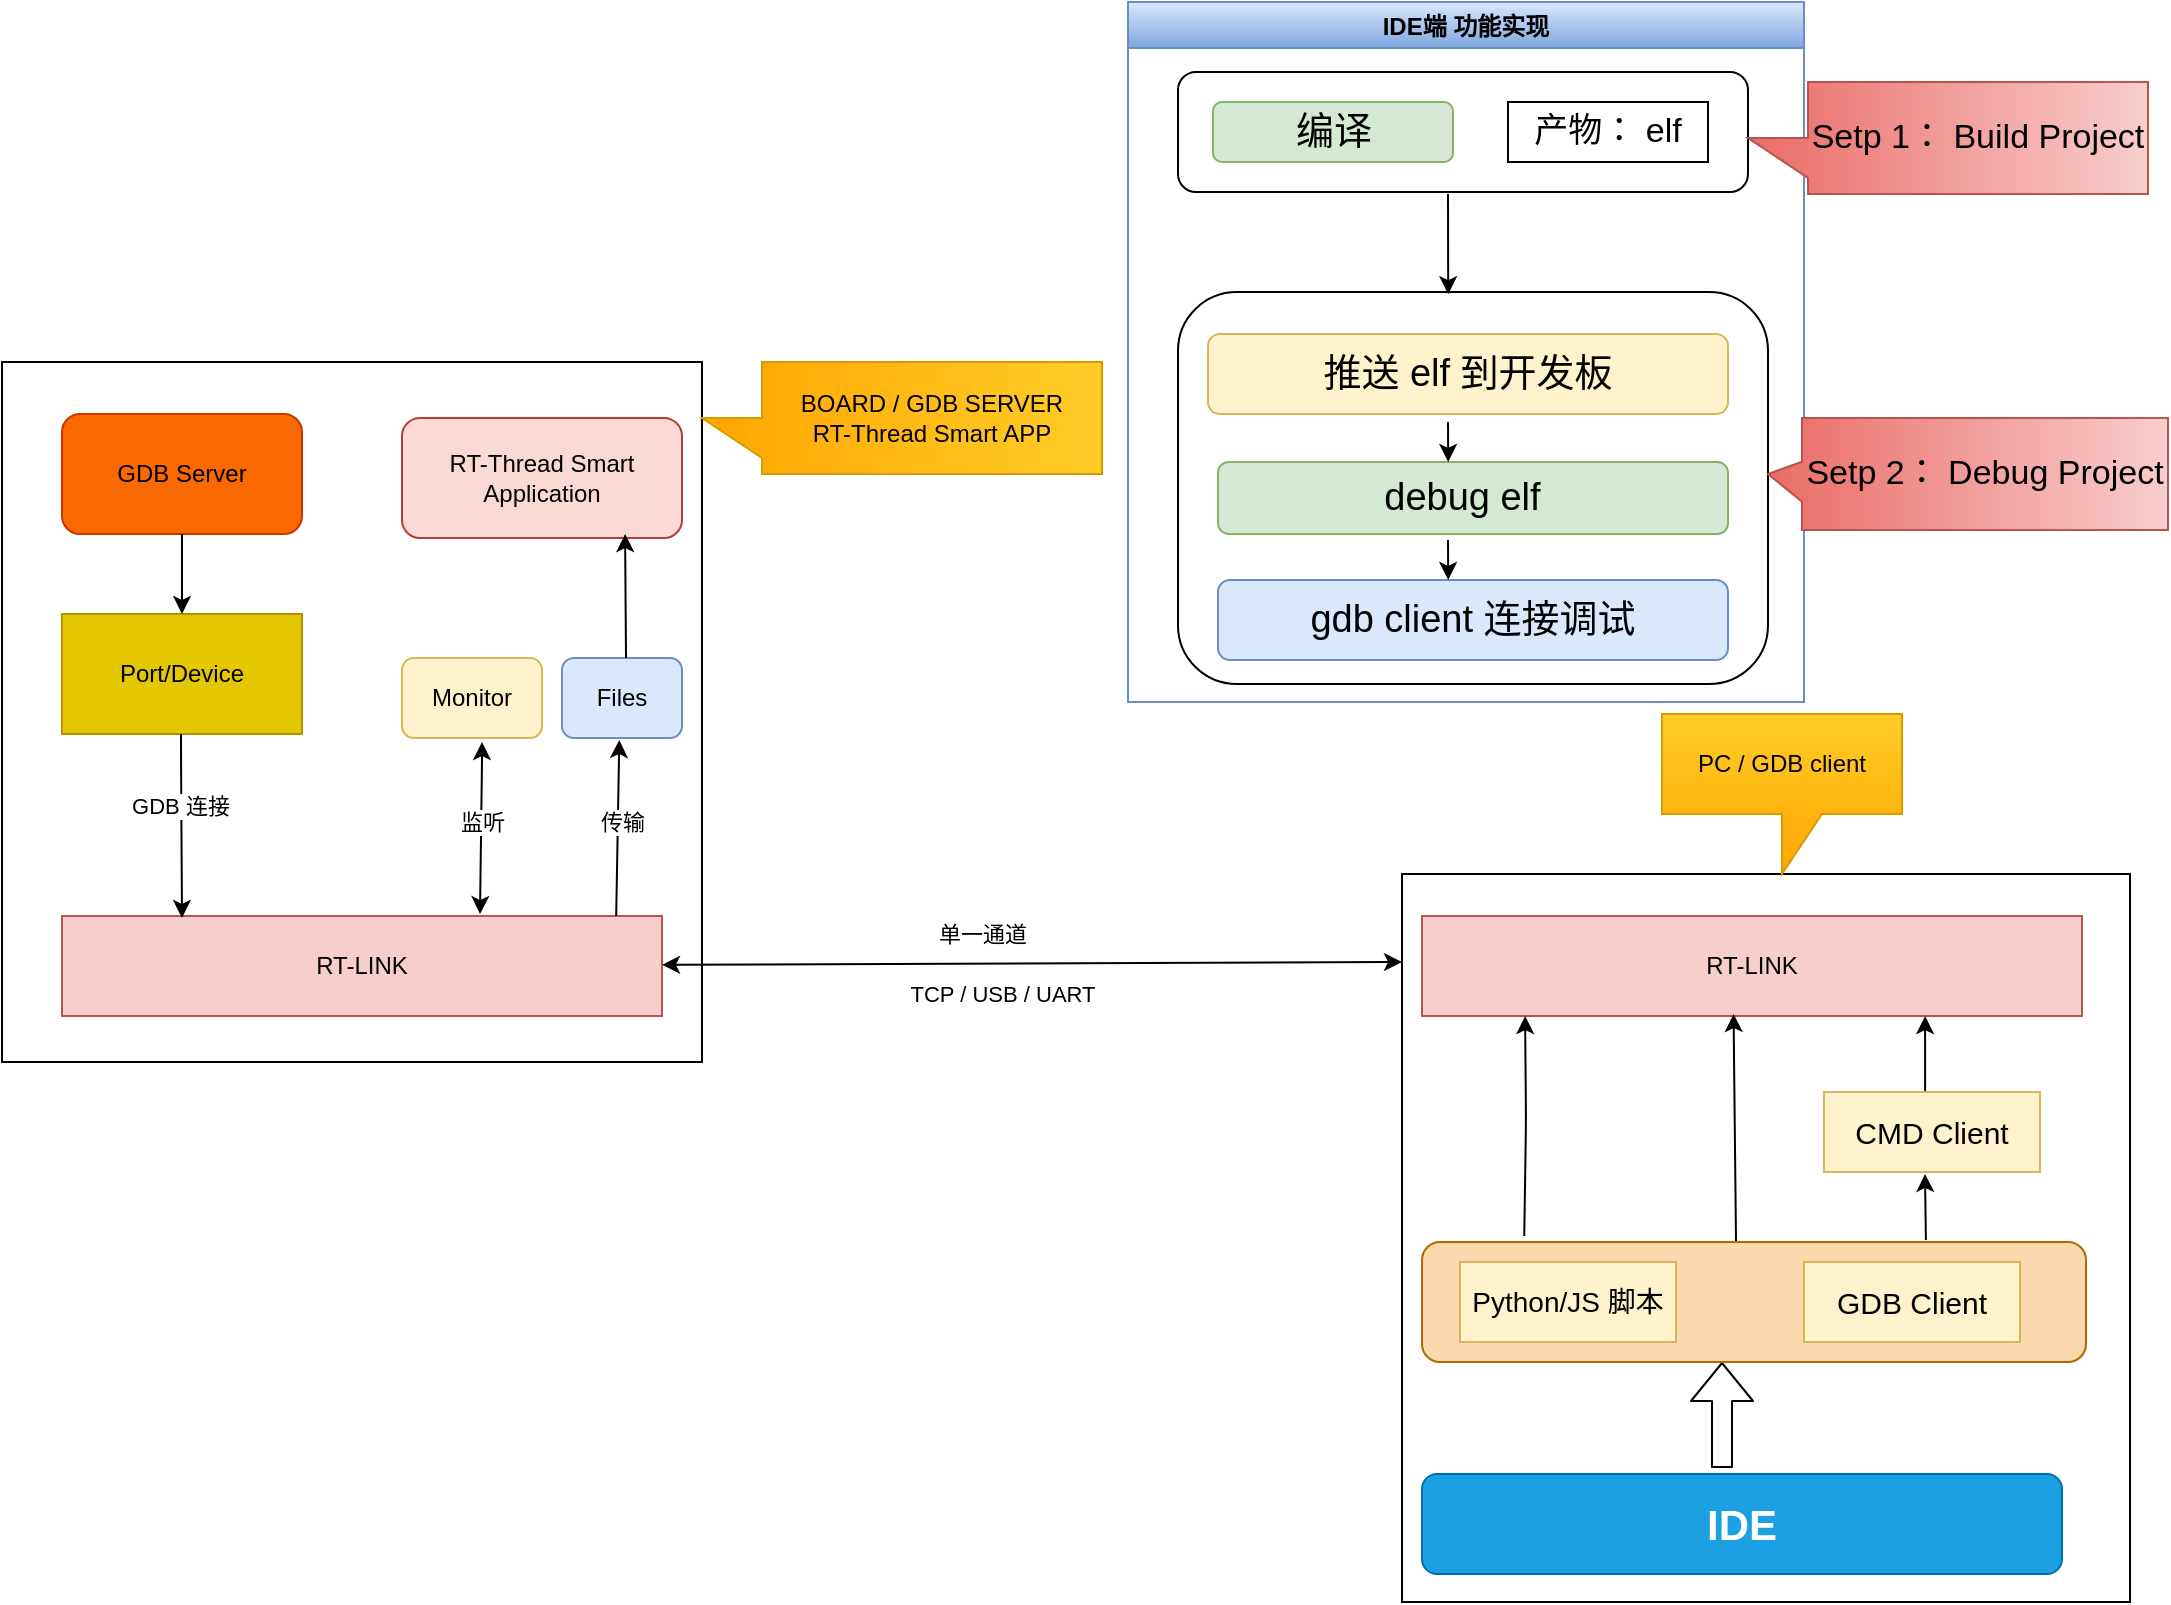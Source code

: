 <mxfile version="14.8.3" type="github">
  <diagram id="A2IVI67hxQaLlnJ7Vluo" name="第 1 页">
    <mxGraphModel dx="1422" dy="762" grid="1" gridSize="10" guides="1" tooltips="1" connect="1" arrows="1" fold="1" page="1" pageScale="1" pageWidth="1169" pageHeight="827" math="0" shadow="0">
      <root>
        <mxCell id="0" />
        <mxCell id="1" parent="0" />
        <mxCell id="T_i7_dD8qnWPCn1tJrEs-1" value="" style="whiteSpace=wrap;html=1;aspect=fixed;" parent="1" vertex="1">
          <mxGeometry x="80" y="220" width="350" height="350" as="geometry" />
        </mxCell>
        <mxCell id="T_i7_dD8qnWPCn1tJrEs-2" value="" style="whiteSpace=wrap;html=1;aspect=fixed;" parent="1" vertex="1">
          <mxGeometry x="780" y="476" width="364" height="364" as="geometry" />
        </mxCell>
        <mxCell id="T_i7_dD8qnWPCn1tJrEs-3" value="RT-LINK" style="rounded=0;whiteSpace=wrap;html=1;fillColor=#f8cecc;strokeColor=#b85450;" parent="1" vertex="1">
          <mxGeometry x="110" y="497" width="300" height="50" as="geometry" />
        </mxCell>
        <mxCell id="T_i7_dD8qnWPCn1tJrEs-4" value="RT-LINK" style="rounded=0;whiteSpace=wrap;html=1;fillColor=#f8cecc;strokeColor=#b85450;" parent="1" vertex="1">
          <mxGeometry x="790" y="497" width="330" height="50" as="geometry" />
        </mxCell>
        <mxCell id="T_i7_dD8qnWPCn1tJrEs-6" value="" style="endArrow=classic;startArrow=classic;html=1;" parent="1" source="T_i7_dD8qnWPCn1tJrEs-3" edge="1">
          <mxGeometry width="50" height="50" relative="1" as="geometry">
            <mxPoint x="500" y="556" as="sourcePoint" />
            <mxPoint x="780" y="520" as="targetPoint" />
          </mxGeometry>
        </mxCell>
        <mxCell id="T_i7_dD8qnWPCn1tJrEs-20" value="单一通道" style="edgeLabel;html=1;align=center;verticalAlign=middle;resizable=0;points=[];" parent="T_i7_dD8qnWPCn1tJrEs-6" vertex="1" connectable="0">
          <mxGeometry x="-0.146" relative="1" as="geometry">
            <mxPoint x="2" y="-15" as="offset" />
          </mxGeometry>
        </mxCell>
        <mxCell id="T_i7_dD8qnWPCn1tJrEs-21" value="TCP / USB / UART" style="edgeLabel;html=1;align=center;verticalAlign=middle;resizable=0;points=[];" parent="T_i7_dD8qnWPCn1tJrEs-6" vertex="1" connectable="0">
          <mxGeometry x="-0.092" relative="1" as="geometry">
            <mxPoint x="2" y="15" as="offset" />
          </mxGeometry>
        </mxCell>
        <mxCell id="T_i7_dD8qnWPCn1tJrEs-7" value="Monitor" style="rounded=1;whiteSpace=wrap;html=1;fillColor=#fff2cc;strokeColor=#d6b656;" parent="1" vertex="1">
          <mxGeometry x="280" y="368" width="70" height="40" as="geometry" />
        </mxCell>
        <mxCell id="T_i7_dD8qnWPCn1tJrEs-8" value="Files" style="rounded=1;whiteSpace=wrap;html=1;fillColor=#dae8fc;strokeColor=#6c8ebf;" parent="1" vertex="1">
          <mxGeometry x="360" y="368" width="60" height="40" as="geometry" />
        </mxCell>
        <mxCell id="T_i7_dD8qnWPCn1tJrEs-9" value="" style="endArrow=classic;startArrow=classic;html=1;" parent="1" edge="1">
          <mxGeometry width="50" height="50" relative="1" as="geometry">
            <mxPoint x="319" y="496" as="sourcePoint" />
            <mxPoint x="320" y="410" as="targetPoint" />
            <Array as="points">
              <mxPoint x="320" y="420" />
            </Array>
          </mxGeometry>
        </mxCell>
        <mxCell id="T_i7_dD8qnWPCn1tJrEs-46" value="监听" style="edgeLabel;html=1;align=center;verticalAlign=middle;resizable=0;points=[];" parent="T_i7_dD8qnWPCn1tJrEs-9" vertex="1" connectable="0">
          <mxGeometry x="0.68" relative="1" as="geometry">
            <mxPoint y="26" as="offset" />
          </mxGeometry>
        </mxCell>
        <mxCell id="T_i7_dD8qnWPCn1tJrEs-10" value="" style="endArrow=classic;html=1;exitX=0.927;exitY=-0.06;exitDx=0;exitDy=0;exitPerimeter=0;" parent="1" edge="1">
          <mxGeometry width="50" height="50" relative="1" as="geometry">
            <mxPoint x="387.1" y="497" as="sourcePoint" />
            <mxPoint x="388.648" y="409" as="targetPoint" />
          </mxGeometry>
        </mxCell>
        <mxCell id="T_i7_dD8qnWPCn1tJrEs-49" value="传输" style="edgeLabel;html=1;align=center;verticalAlign=middle;resizable=0;points=[];" parent="T_i7_dD8qnWPCn1tJrEs-10" vertex="1" connectable="0">
          <mxGeometry x="0.227" y="2" relative="1" as="geometry">
            <mxPoint x="4" y="7" as="offset" />
          </mxGeometry>
        </mxCell>
        <mxCell id="T_i7_dD8qnWPCn1tJrEs-11" value="GDB Server" style="rounded=1;whiteSpace=wrap;html=1;fillColor=#fa6800;strokeColor=#C73500;fontColor=#000000;" parent="1" vertex="1">
          <mxGeometry x="110" y="246" width="120" height="60" as="geometry" />
        </mxCell>
        <mxCell id="T_i7_dD8qnWPCn1tJrEs-12" value="Port/Device" style="rounded=0;whiteSpace=wrap;html=1;fillColor=#e3c800;strokeColor=#B09500;fontColor=#000000;" parent="1" vertex="1">
          <mxGeometry x="110" y="346" width="120" height="60" as="geometry" />
        </mxCell>
        <mxCell id="T_i7_dD8qnWPCn1tJrEs-14" value="" style="endArrow=classic;html=1;entryX=0.5;entryY=0;entryDx=0;entryDy=0;" parent="1" source="T_i7_dD8qnWPCn1tJrEs-11" target="T_i7_dD8qnWPCn1tJrEs-12" edge="1">
          <mxGeometry width="50" height="50" relative="1" as="geometry">
            <mxPoint x="140" y="356" as="sourcePoint" />
            <mxPoint x="190" y="306" as="targetPoint" />
          </mxGeometry>
        </mxCell>
        <mxCell id="T_i7_dD8qnWPCn1tJrEs-16" value="" style="endArrow=classic;html=1;entryX=0.2;entryY=0.02;entryDx=0;entryDy=0;entryPerimeter=0;" parent="1" target="T_i7_dD8qnWPCn1tJrEs-3" edge="1">
          <mxGeometry width="50" height="50" relative="1" as="geometry">
            <mxPoint x="169.5" y="406" as="sourcePoint" />
            <mxPoint x="169.5" y="446" as="targetPoint" />
            <Array as="points">
              <mxPoint x="169.5" y="416" />
            </Array>
          </mxGeometry>
        </mxCell>
        <mxCell id="T_i7_dD8qnWPCn1tJrEs-17" value="GDB 连接" style="edgeLabel;html=1;align=center;verticalAlign=middle;resizable=0;points=[];" parent="T_i7_dD8qnWPCn1tJrEs-16" vertex="1" connectable="0">
          <mxGeometry x="-0.217" y="3" relative="1" as="geometry">
            <mxPoint x="-4" as="offset" />
          </mxGeometry>
        </mxCell>
        <mxCell id="T_i7_dD8qnWPCn1tJrEs-19" value="&lt;b&gt;&lt;font style=&quot;font-size: 21px&quot;&gt;IDE&lt;/font&gt;&lt;/b&gt;" style="rounded=1;whiteSpace=wrap;html=1;fillColor=#1ba1e2;strokeColor=#006EAF;fontColor=#ffffff;" parent="1" vertex="1">
          <mxGeometry x="790" y="776" width="320" height="50" as="geometry" />
        </mxCell>
        <mxCell id="T_i7_dD8qnWPCn1tJrEs-23" value="" style="endArrow=classic;html=1;exitX=0.154;exitY=-0.05;exitDx=0;exitDy=0;exitPerimeter=0;" parent="1" edge="1" source="T_i7_dD8qnWPCn1tJrEs-50">
          <mxGeometry width="50" height="50" relative="1" as="geometry">
            <mxPoint x="842" y="635" as="sourcePoint" />
            <mxPoint x="841.548" y="547" as="targetPoint" />
            <Array as="points">
              <mxPoint x="842" y="600" />
            </Array>
          </mxGeometry>
        </mxCell>
        <mxCell id="T_i7_dD8qnWPCn1tJrEs-24" value="" style="endArrow=classic;html=1;exitX=0.473;exitY=0.033;exitDx=0;exitDy=0;exitPerimeter=0;" parent="1" edge="1" source="T_i7_dD8qnWPCn1tJrEs-50">
          <mxGeometry width="50" height="50" relative="1" as="geometry">
            <mxPoint x="946" y="634" as="sourcePoint" />
            <mxPoint x="945.778" y="546" as="targetPoint" />
          </mxGeometry>
        </mxCell>
        <mxCell id="T_i7_dD8qnWPCn1tJrEs-25" value="" style="endArrow=classic;html=1;exitX=0.468;exitY=0.125;exitDx=0;exitDy=0;exitPerimeter=0;" parent="1" edge="1" source="-9m5oLxhH3Q9L2Cwis6y-1">
          <mxGeometry width="50" height="50" relative="1" as="geometry">
            <mxPoint x="1042" y="580" as="sourcePoint" />
            <mxPoint x="1041.548" y="547" as="targetPoint" />
          </mxGeometry>
        </mxCell>
        <mxCell id="T_i7_dD8qnWPCn1tJrEs-26" value="PC / GDB client" style="shape=callout;whiteSpace=wrap;html=1;perimeter=calloutPerimeter;fillColor=#ffcd28;strokeColor=#d79b00;gradientColor=#ffa500;" parent="1" vertex="1">
          <mxGeometry x="910" y="396" width="120" height="80" as="geometry" />
        </mxCell>
        <mxCell id="T_i7_dD8qnWPCn1tJrEs-27" value="BOARD / GDB SERVER&lt;br&gt;RT-Thread Smart APP" style="shape=callout;whiteSpace=wrap;html=1;perimeter=calloutPerimeter;fillColor=#ffcd28;strokeColor=#d79b00;gradientColor=#ffa500;direction=south;" parent="1" vertex="1">
          <mxGeometry x="430" y="220" width="200" height="56" as="geometry" />
        </mxCell>
        <mxCell id="T_i7_dD8qnWPCn1tJrEs-29" value="" style="shape=flexArrow;endArrow=classic;html=1;" parent="1" edge="1">
          <mxGeometry width="50" height="50" relative="1" as="geometry">
            <mxPoint x="940" y="773" as="sourcePoint" />
            <mxPoint x="940" y="720" as="targetPoint" />
          </mxGeometry>
        </mxCell>
        <mxCell id="T_i7_dD8qnWPCn1tJrEs-30" value="IDE端 功能实现" style="swimlane;gradientColor=#7ea6e0;fillColor=#dae8fc;strokeColor=#6c8ebf;" parent="1" vertex="1">
          <mxGeometry x="643" y="40" width="338" height="350" as="geometry" />
        </mxCell>
        <mxCell id="T_i7_dD8qnWPCn1tJrEs-37" value="" style="rounded=1;whiteSpace=wrap;html=1;" parent="T_i7_dD8qnWPCn1tJrEs-30" vertex="1">
          <mxGeometry x="25" y="145" width="295" height="196" as="geometry" />
        </mxCell>
        <mxCell id="T_i7_dD8qnWPCn1tJrEs-33" value="&lt;font style=&quot;font-size: 19px&quot;&gt;推送 elf 到开发板&lt;/font&gt;" style="rounded=1;whiteSpace=wrap;html=1;fillColor=#fff2cc;strokeColor=#d6b656;" parent="T_i7_dD8qnWPCn1tJrEs-30" vertex="1">
          <mxGeometry x="40" y="166" width="260" height="40" as="geometry" />
        </mxCell>
        <mxCell id="T_i7_dD8qnWPCn1tJrEs-34" value="&lt;font style=&quot;font-size: 19px&quot;&gt;debug elf&amp;nbsp;&amp;nbsp;&lt;/font&gt;" style="rounded=1;whiteSpace=wrap;html=1;fillColor=#d5e8d4;strokeColor=#82b366;" parent="T_i7_dD8qnWPCn1tJrEs-30" vertex="1">
          <mxGeometry x="45" y="230" width="255" height="36" as="geometry" />
        </mxCell>
        <mxCell id="T_i7_dD8qnWPCn1tJrEs-35" value="&lt;font style=&quot;font-size: 19px&quot;&gt;gdb client 连接调试&lt;/font&gt;" style="rounded=1;whiteSpace=wrap;html=1;fillColor=#dae8fc;strokeColor=#6c8ebf;" parent="T_i7_dD8qnWPCn1tJrEs-30" vertex="1">
          <mxGeometry x="45" y="289" width="255" height="40" as="geometry" />
        </mxCell>
        <mxCell id="T_i7_dD8qnWPCn1tJrEs-38" value="" style="rounded=1;whiteSpace=wrap;html=1;" parent="T_i7_dD8qnWPCn1tJrEs-30" vertex="1">
          <mxGeometry x="25" y="35" width="285" height="60" as="geometry" />
        </mxCell>
        <mxCell id="T_i7_dD8qnWPCn1tJrEs-36" value="&lt;font style=&quot;font-size: 17px&quot;&gt;产物： elf&lt;/font&gt;" style="rounded=0;whiteSpace=wrap;html=1;" parent="T_i7_dD8qnWPCn1tJrEs-30" vertex="1">
          <mxGeometry x="190" y="50" width="100" height="30" as="geometry" />
        </mxCell>
        <mxCell id="T_i7_dD8qnWPCn1tJrEs-32" value="&lt;span style=&quot;font-size: 19px&quot;&gt;编译&lt;/span&gt;" style="rounded=1;whiteSpace=wrap;html=1;fillColor=#d5e8d4;strokeColor=#82b366;" parent="T_i7_dD8qnWPCn1tJrEs-30" vertex="1">
          <mxGeometry x="42.5" y="50" width="120" height="30" as="geometry" />
        </mxCell>
        <mxCell id="T_i7_dD8qnWPCn1tJrEs-39" value="" style="endArrow=classic;html=1;entryX=0.458;entryY=0.026;entryDx=0;entryDy=0;entryPerimeter=0;" parent="T_i7_dD8qnWPCn1tJrEs-30" edge="1">
          <mxGeometry width="50" height="50" relative="1" as="geometry">
            <mxPoint x="160" y="96" as="sourcePoint" />
            <mxPoint x="160.11" y="146.096" as="targetPoint" />
          </mxGeometry>
        </mxCell>
        <mxCell id="T_i7_dD8qnWPCn1tJrEs-40" value="" style="endArrow=classic;html=1;entryX=0.458;entryY=0.026;entryDx=0;entryDy=0;entryPerimeter=0;" parent="T_i7_dD8qnWPCn1tJrEs-30" edge="1">
          <mxGeometry width="50" height="50" relative="1" as="geometry">
            <mxPoint x="160" y="210" as="sourcePoint" />
            <mxPoint x="160.11" y="229.996" as="targetPoint" />
          </mxGeometry>
        </mxCell>
        <mxCell id="T_i7_dD8qnWPCn1tJrEs-44" value="" style="endArrow=classic;html=1;entryX=0.458;entryY=0.026;entryDx=0;entryDy=0;entryPerimeter=0;" parent="T_i7_dD8qnWPCn1tJrEs-30" edge="1">
          <mxGeometry width="50" height="50" relative="1" as="geometry">
            <mxPoint x="160" y="269" as="sourcePoint" />
            <mxPoint x="160.11" y="288.996" as="targetPoint" />
          </mxGeometry>
        </mxCell>
        <mxCell id="T_i7_dD8qnWPCn1tJrEs-47" value="RT-Thread Smart Application" style="rounded=1;whiteSpace=wrap;html=1;fillColor=#fad9d5;strokeColor=#ae4132;" parent="1" vertex="1">
          <mxGeometry x="280" y="248" width="140" height="60" as="geometry" />
        </mxCell>
        <mxCell id="T_i7_dD8qnWPCn1tJrEs-48" value="" style="endArrow=classic;html=1;" parent="1" edge="1">
          <mxGeometry width="50" height="50" relative="1" as="geometry">
            <mxPoint x="392" y="368" as="sourcePoint" />
            <mxPoint x="391.548" y="306" as="targetPoint" />
          </mxGeometry>
        </mxCell>
        <mxCell id="T_i7_dD8qnWPCn1tJrEs-50" value="" style="rounded=1;whiteSpace=wrap;html=1;fillColor=#fad7ac;strokeColor=#b46504;" parent="1" vertex="1">
          <mxGeometry x="790" y="660" width="332" height="60" as="geometry" />
        </mxCell>
        <mxCell id="T_i7_dD8qnWPCn1tJrEs-22" value="&lt;font style=&quot;font-size: 14px&quot;&gt;Python/JS 脚本&lt;/font&gt;" style="rounded=0;whiteSpace=wrap;html=1;fillColor=#fff2cc;strokeColor=#d6b656;" parent="1" vertex="1">
          <mxGeometry x="809" y="670" width="108" height="40" as="geometry" />
        </mxCell>
        <mxCell id="T_i7_dD8qnWPCn1tJrEs-51" value="&lt;font style=&quot;font-size: 15px&quot;&gt;GDB Client&lt;/font&gt;" style="rounded=0;whiteSpace=wrap;html=1;fillColor=#fff2cc;strokeColor=#d6b656;" parent="1" vertex="1">
          <mxGeometry x="981" y="670" width="108" height="40" as="geometry" />
        </mxCell>
        <mxCell id="T_i7_dD8qnWPCn1tJrEs-52" value="&lt;font style=&quot;font-size: 17px&quot;&gt;Setp 1： Build Project&lt;/font&gt;" style="shape=callout;whiteSpace=wrap;html=1;perimeter=calloutPerimeter;fillColor=#f8cecc;strokeColor=#b85450;gradientColor=#ea6b66;direction=south;" parent="1" vertex="1">
          <mxGeometry x="953" y="80" width="200" height="56" as="geometry" />
        </mxCell>
        <mxCell id="T_i7_dD8qnWPCn1tJrEs-53" value="&lt;span style=&quot;font-size: 17px&quot;&gt;Setp 2： Debug Project&lt;/span&gt;" style="shape=callout;whiteSpace=wrap;html=1;perimeter=calloutPerimeter;fillColor=#f8cecc;strokeColor=#b85450;gradientColor=#ea6b66;direction=south;size=17;position=0.39;" parent="1" vertex="1">
          <mxGeometry x="963" y="248" width="200" height="56" as="geometry" />
        </mxCell>
        <mxCell id="-9m5oLxhH3Q9L2Cwis6y-1" value="&lt;font style=&quot;font-size: 15px&quot;&gt;CMD Client&lt;/font&gt;" style="rounded=0;whiteSpace=wrap;html=1;fillColor=#fff2cc;strokeColor=#d6b656;" vertex="1" parent="1">
          <mxGeometry x="991" y="585" width="108" height="40" as="geometry" />
        </mxCell>
        <mxCell id="-9m5oLxhH3Q9L2Cwis6y-2" value="" style="endArrow=classic;html=1;" edge="1" parent="1">
          <mxGeometry width="50" height="50" relative="1" as="geometry">
            <mxPoint x="1041.95" y="659" as="sourcePoint" />
            <mxPoint x="1041.498" y="626" as="targetPoint" />
          </mxGeometry>
        </mxCell>
      </root>
    </mxGraphModel>
  </diagram>
</mxfile>
